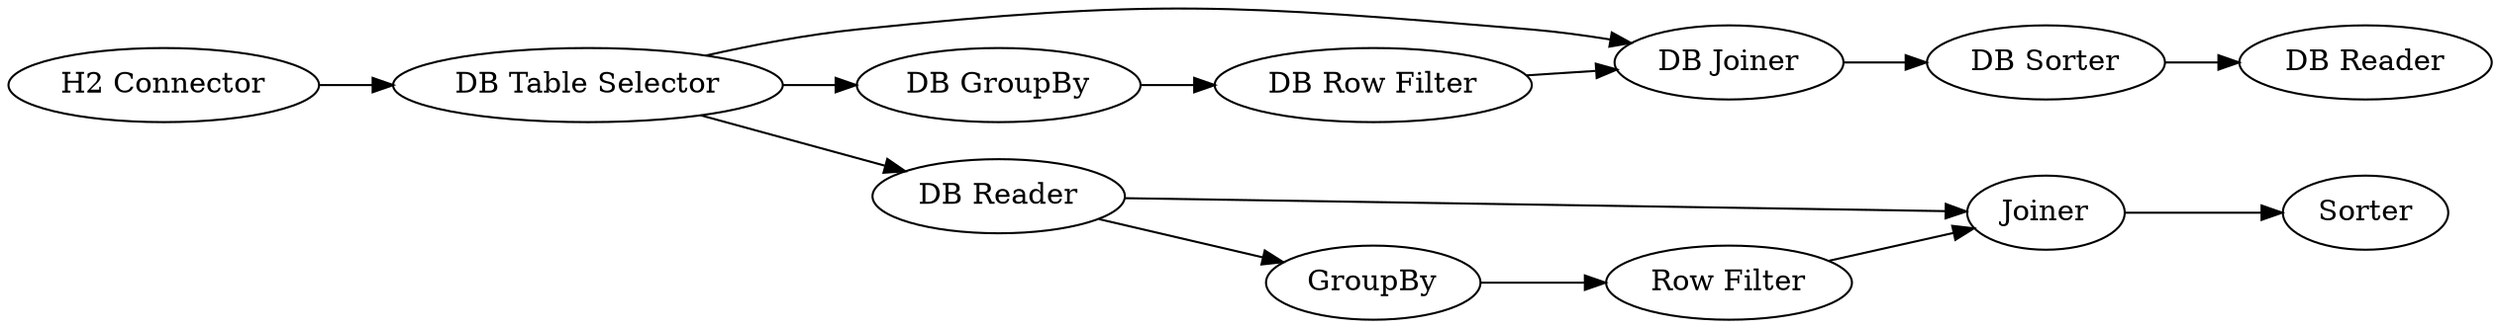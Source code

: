 digraph {
	"-288138097586551438_255" [label="DB Reader"]
	"-288138097586551438_258" [label="DB Joiner"]
	"-288138097586551438_256" [label="DB GroupBy"]
	"-288138097586551438_260" [label="DB Reader"]
	"-288138097586551438_262" [label="Row Filter"]
	"-288138097586551438_264" [label="DB Sorter"]
	"-288138097586551438_253" [label="H2 Connector"]
	"-288138097586551438_265" [label=Sorter]
	"-288138097586551438_263" [label=Joiner]
	"-288138097586551438_259" [label="DB Table Selector"]
	"-288138097586551438_261" [label=GroupBy]
	"-288138097586551438_257" [label="DB Row Filter"]
	"-288138097586551438_259" -> "-288138097586551438_258"
	"-288138097586551438_264" -> "-288138097586551438_255"
	"-288138097586551438_253" -> "-288138097586551438_259"
	"-288138097586551438_260" -> "-288138097586551438_263"
	"-288138097586551438_262" -> "-288138097586551438_263"
	"-288138097586551438_258" -> "-288138097586551438_264"
	"-288138097586551438_259" -> "-288138097586551438_260"
	"-288138097586551438_257" -> "-288138097586551438_258"
	"-288138097586551438_256" -> "-288138097586551438_257"
	"-288138097586551438_263" -> "-288138097586551438_265"
	"-288138097586551438_259" -> "-288138097586551438_256"
	"-288138097586551438_261" -> "-288138097586551438_262"
	"-288138097586551438_260" -> "-288138097586551438_261"
	rankdir=LR
}
